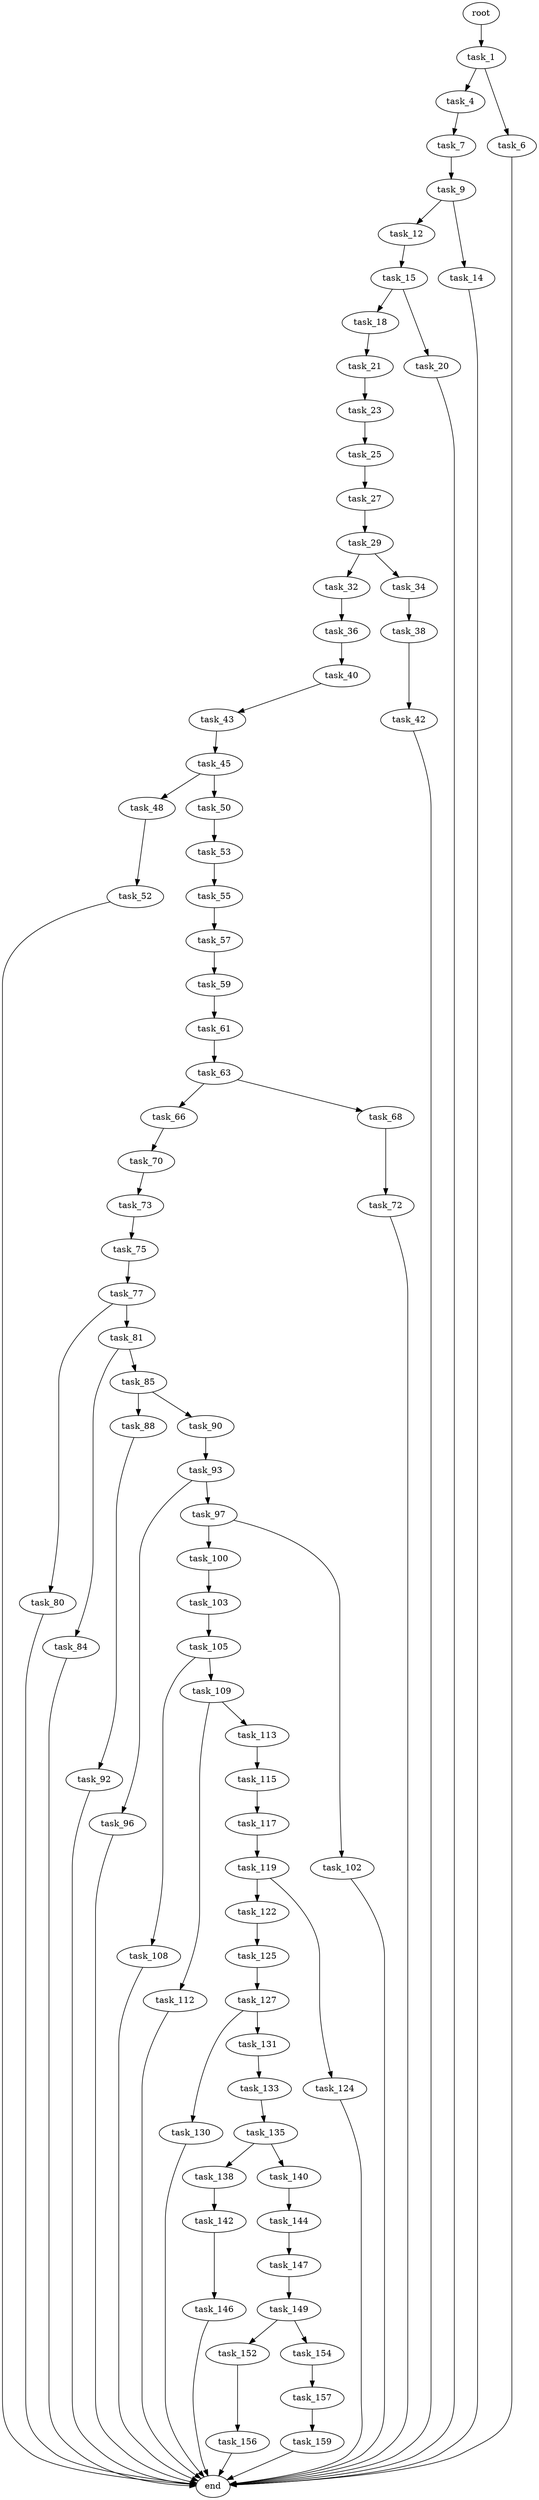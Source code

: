 digraph G {
  root [size="0.000000"];
  task_1 [size="68719476736.000000"];
  task_4 [size="6334484269.000000"];
  task_6 [size="301844846970.000000"];
  task_7 [size="149993052026.000000"];
  task_9 [size="542685181497.000000"];
  task_12 [size="28991029248.000000"];
  task_14 [size="2483326059.000000"];
  task_15 [size="368293445632.000000"];
  task_18 [size="3641443828.000000"];
  task_20 [size="623827675805.000000"];
  task_21 [size="89759807276.000000"];
  task_23 [size="1492632692.000000"];
  task_25 [size="3892373741.000000"];
  task_27 [size="25092388482.000000"];
  task_29 [size="25496544928.000000"];
  task_32 [size="448499262938.000000"];
  task_34 [size="2207742514.000000"];
  task_36 [size="782757789696.000000"];
  task_38 [size="25250888896.000000"];
  task_40 [size="134217728000.000000"];
  task_42 [size="390752609608.000000"];
  task_43 [size="139320253908.000000"];
  task_45 [size="2900683812.000000"];
  task_48 [size="6139727721.000000"];
  task_50 [size="3792294367.000000"];
  task_52 [size="552047659813.000000"];
  task_53 [size="194836349260.000000"];
  task_55 [size="12486440458.000000"];
  task_57 [size="368293445632.000000"];
  task_59 [size="68719476736.000000"];
  task_61 [size="44679039762.000000"];
  task_63 [size="231928233984.000000"];
  task_66 [size="11517311750.000000"];
  task_68 [size="1515006292.000000"];
  task_70 [size="1276582455526.000000"];
  task_72 [size="1052785523576.000000"];
  task_73 [size="777652074414.000000"];
  task_75 [size="28991029248.000000"];
  task_77 [size="550737173883.000000"];
  task_80 [size="1454973616.000000"];
  task_81 [size="2489021369.000000"];
  task_84 [size="544993590953.000000"];
  task_85 [size="19171180650.000000"];
  task_88 [size="134217728000.000000"];
  task_90 [size="231928233984.000000"];
  task_92 [size="11273451095.000000"];
  task_93 [size="437713002203.000000"];
  task_96 [size="18581647416.000000"];
  task_97 [size="12212175731.000000"];
  task_100 [size="34484187737.000000"];
  task_102 [size="181995253921.000000"];
  task_103 [size="440718240612.000000"];
  task_105 [size="327314391882.000000"];
  task_108 [size="178898425905.000000"];
  task_109 [size="30971097409.000000"];
  task_112 [size="725389541297.000000"];
  task_113 [size="507978782085.000000"];
  task_115 [size="782757789696.000000"];
  task_117 [size="134217728000.000000"];
  task_119 [size="231928233984.000000"];
  task_122 [size="169341628499.000000"];
  task_124 [size="23514812021.000000"];
  task_125 [size="21802667971.000000"];
  task_127 [size="539853570.000000"];
  task_130 [size="54340713357.000000"];
  task_131 [size="9525250360.000000"];
  task_133 [size="408195589018.000000"];
  task_135 [size="8589934592.000000"];
  task_138 [size="7019672233.000000"];
  task_140 [size="368293445632.000000"];
  task_142 [size="549755813888.000000"];
  task_144 [size="549755813888.000000"];
  task_146 [size="247711252169.000000"];
  task_147 [size="368293445632.000000"];
  task_149 [size="101143604203.000000"];
  task_152 [size="9132693514.000000"];
  task_154 [size="366337865258.000000"];
  task_156 [size="134217728000.000000"];
  task_157 [size="6025164064.000000"];
  task_159 [size="328289661592.000000"];
  end [size="0.000000"];

  root -> task_1 [size="1.000000"];
  task_1 -> task_4 [size="134217728.000000"];
  task_1 -> task_6 [size="134217728.000000"];
  task_4 -> task_7 [size="209715200.000000"];
  task_6 -> end [size="1.000000"];
  task_7 -> task_9 [size="301989888.000000"];
  task_9 -> task_12 [size="411041792.000000"];
  task_9 -> task_14 [size="411041792.000000"];
  task_12 -> task_15 [size="75497472.000000"];
  task_14 -> end [size="1.000000"];
  task_15 -> task_18 [size="411041792.000000"];
  task_15 -> task_20 [size="411041792.000000"];
  task_18 -> task_21 [size="75497472.000000"];
  task_20 -> end [size="1.000000"];
  task_21 -> task_23 [size="75497472.000000"];
  task_23 -> task_25 [size="33554432.000000"];
  task_25 -> task_27 [size="411041792.000000"];
  task_27 -> task_29 [size="679477248.000000"];
  task_29 -> task_32 [size="838860800.000000"];
  task_29 -> task_34 [size="838860800.000000"];
  task_32 -> task_36 [size="411041792.000000"];
  task_34 -> task_38 [size="75497472.000000"];
  task_36 -> task_40 [size="679477248.000000"];
  task_38 -> task_42 [size="536870912.000000"];
  task_40 -> task_43 [size="209715200.000000"];
  task_42 -> end [size="1.000000"];
  task_43 -> task_45 [size="301989888.000000"];
  task_45 -> task_48 [size="134217728.000000"];
  task_45 -> task_50 [size="134217728.000000"];
  task_48 -> task_52 [size="33554432.000000"];
  task_50 -> task_53 [size="411041792.000000"];
  task_52 -> end [size="1.000000"];
  task_53 -> task_55 [size="301989888.000000"];
  task_55 -> task_57 [size="209715200.000000"];
  task_57 -> task_59 [size="411041792.000000"];
  task_59 -> task_61 [size="134217728.000000"];
  task_61 -> task_63 [size="838860800.000000"];
  task_63 -> task_66 [size="301989888.000000"];
  task_63 -> task_68 [size="301989888.000000"];
  task_66 -> task_70 [size="301989888.000000"];
  task_68 -> task_72 [size="33554432.000000"];
  task_70 -> task_73 [size="838860800.000000"];
  task_72 -> end [size="1.000000"];
  task_73 -> task_75 [size="838860800.000000"];
  task_75 -> task_77 [size="75497472.000000"];
  task_77 -> task_80 [size="679477248.000000"];
  task_77 -> task_81 [size="679477248.000000"];
  task_80 -> end [size="1.000000"];
  task_81 -> task_84 [size="75497472.000000"];
  task_81 -> task_85 [size="75497472.000000"];
  task_84 -> end [size="1.000000"];
  task_85 -> task_88 [size="411041792.000000"];
  task_85 -> task_90 [size="411041792.000000"];
  task_88 -> task_92 [size="209715200.000000"];
  task_90 -> task_93 [size="301989888.000000"];
  task_92 -> end [size="1.000000"];
  task_93 -> task_96 [size="301989888.000000"];
  task_93 -> task_97 [size="301989888.000000"];
  task_96 -> end [size="1.000000"];
  task_97 -> task_100 [size="301989888.000000"];
  task_97 -> task_102 [size="301989888.000000"];
  task_100 -> task_103 [size="679477248.000000"];
  task_102 -> end [size="1.000000"];
  task_103 -> task_105 [size="536870912.000000"];
  task_105 -> task_108 [size="536870912.000000"];
  task_105 -> task_109 [size="536870912.000000"];
  task_108 -> end [size="1.000000"];
  task_109 -> task_112 [size="33554432.000000"];
  task_109 -> task_113 [size="33554432.000000"];
  task_112 -> end [size="1.000000"];
  task_113 -> task_115 [size="679477248.000000"];
  task_115 -> task_117 [size="679477248.000000"];
  task_117 -> task_119 [size="209715200.000000"];
  task_119 -> task_122 [size="301989888.000000"];
  task_119 -> task_124 [size="301989888.000000"];
  task_122 -> task_125 [size="209715200.000000"];
  task_124 -> end [size="1.000000"];
  task_125 -> task_127 [size="33554432.000000"];
  task_127 -> task_130 [size="33554432.000000"];
  task_127 -> task_131 [size="33554432.000000"];
  task_130 -> end [size="1.000000"];
  task_131 -> task_133 [size="209715200.000000"];
  task_133 -> task_135 [size="301989888.000000"];
  task_135 -> task_138 [size="33554432.000000"];
  task_135 -> task_140 [size="33554432.000000"];
  task_138 -> task_142 [size="301989888.000000"];
  task_140 -> task_144 [size="411041792.000000"];
  task_142 -> task_146 [size="536870912.000000"];
  task_144 -> task_147 [size="536870912.000000"];
  task_146 -> end [size="1.000000"];
  task_147 -> task_149 [size="411041792.000000"];
  task_149 -> task_152 [size="134217728.000000"];
  task_149 -> task_154 [size="134217728.000000"];
  task_152 -> task_156 [size="536870912.000000"];
  task_154 -> task_157 [size="301989888.000000"];
  task_156 -> end [size="1.000000"];
  task_157 -> task_159 [size="209715200.000000"];
  task_159 -> end [size="1.000000"];
}
